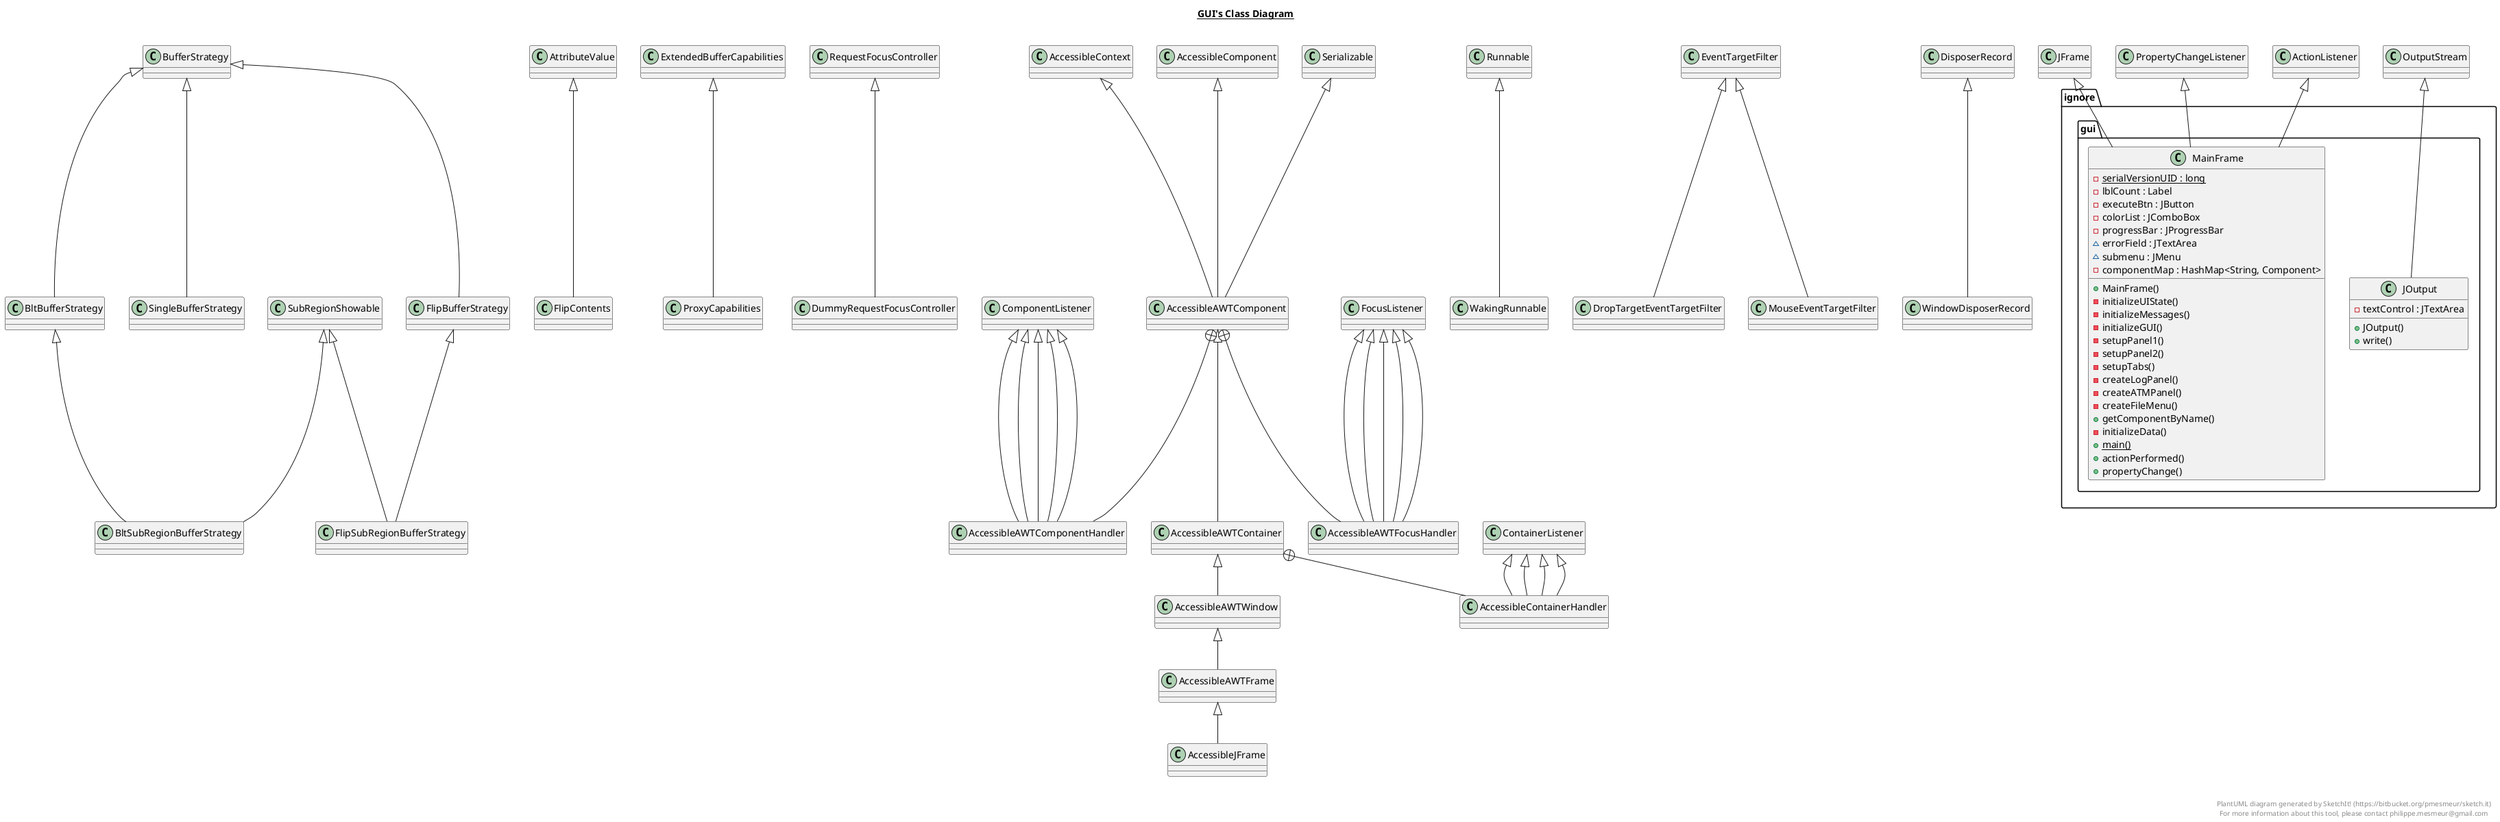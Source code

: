 @startuml

title __GUI's Class Diagram__\n

  package ignore.gui {
    class JOutput {
        - textControl : JTextArea
        + JOutput()
        + write()
    }
  }
  

  package ignore.gui {
    class MainFrame {
        {static} - serialVersionUID : long
        - lblCount : Label
        - executeBtn : JButton
        - colorList : JComboBox
        - progressBar : JProgressBar
        ~ errorField : JTextArea
        ~ submenu : JMenu
        - componentMap : HashMap<String, Component>
        + MainFrame()
        - initializeUIState()
        - initializeMessages()
        - initializeGUI()
        - setupPanel1()
        - setupPanel2()
        - setupTabs()
        - createLogPanel()
        - createATMPanel()
        - createFileMenu()
        + getComponentByName()
        - initializeData()
        {static} + main()
        + actionPerformed()
        + propertyChange()
    }
  }
  

  JOutput -up-|> OutputStream
  MainFrame -up-|> ActionListener
  MainFrame -up-|> PropertyChangeListener
  MainFrame -up-|> JFrame
  AccessibleJFrame -up-|> AccessibleAWTFrame
  AccessibleContainerHandler -up-|> ContainerListener
  AccessibleAWTComponentHandler -up-|> ComponentListener
  AccessibleAWTFocusHandler -up-|> FocusListener
  AccessibleAWTFrame -up-|> AccessibleAWTWindow
  AccessibleContainerHandler -up-|> ContainerListener
  AccessibleAWTComponentHandler -up-|> ComponentListener
  AccessibleAWTFocusHandler -up-|> FocusListener
  AccessibleAWTWindow -up-|> AccessibleAWTContainer
  AccessibleContainerHandler -up-|> ContainerListener
  AccessibleAWTComponentHandler -up-|> ComponentListener
  AccessibleAWTFocusHandler -up-|> FocusListener
  WindowDisposerRecord -up-|> DisposerRecord
  AccessibleAWTContainer -up-|> AccessibleAWTComponent
  AccessibleAWTContainer +-down- AccessibleContainerHandler
  AccessibleContainerHandler -up-|> ContainerListener
  AccessibleAWTComponentHandler -up-|> ComponentListener
  AccessibleAWTFocusHandler -up-|> FocusListener
  DropTargetEventTargetFilter -up-|> EventTargetFilter
  MouseEventTargetFilter -up-|> EventTargetFilter
  WakingRunnable -up-|> Runnable
  AccessibleAWTComponent -up-|> Serializable
  AccessibleAWTComponent -up-|> AccessibleComponent
  AccessibleAWTComponent -up-|> AccessibleContext
  AccessibleAWTComponent +-down- AccessibleAWTComponentHandler
  AccessibleAWTComponent +-down- AccessibleAWTFocusHandler
  AccessibleAWTComponentHandler -up-|> ComponentListener
  AccessibleAWTFocusHandler -up-|> FocusListener
  BltBufferStrategy -up-|> BufferStrategy
  BltSubRegionBufferStrategy -up-|> SubRegionShowable
  BltSubRegionBufferStrategy -up-|> BltBufferStrategy
  DummyRequestFocusController -up-|> RequestFocusController
  FlipBufferStrategy -up-|> BufferStrategy
  FlipSubRegionBufferStrategy -up-|> SubRegionShowable
  FlipSubRegionBufferStrategy -up-|> FlipBufferStrategy
  ProxyCapabilities -up-|> ExtendedBufferCapabilities
  FlipContents -up-|> AttributeValue
  SingleBufferStrategy -up-|> BufferStrategy


right footer


PlantUML diagram generated by SketchIt! (https://bitbucket.org/pmesmeur/sketch.it)
For more information about this tool, please contact philippe.mesmeur@gmail.com
endfooter

@enduml

